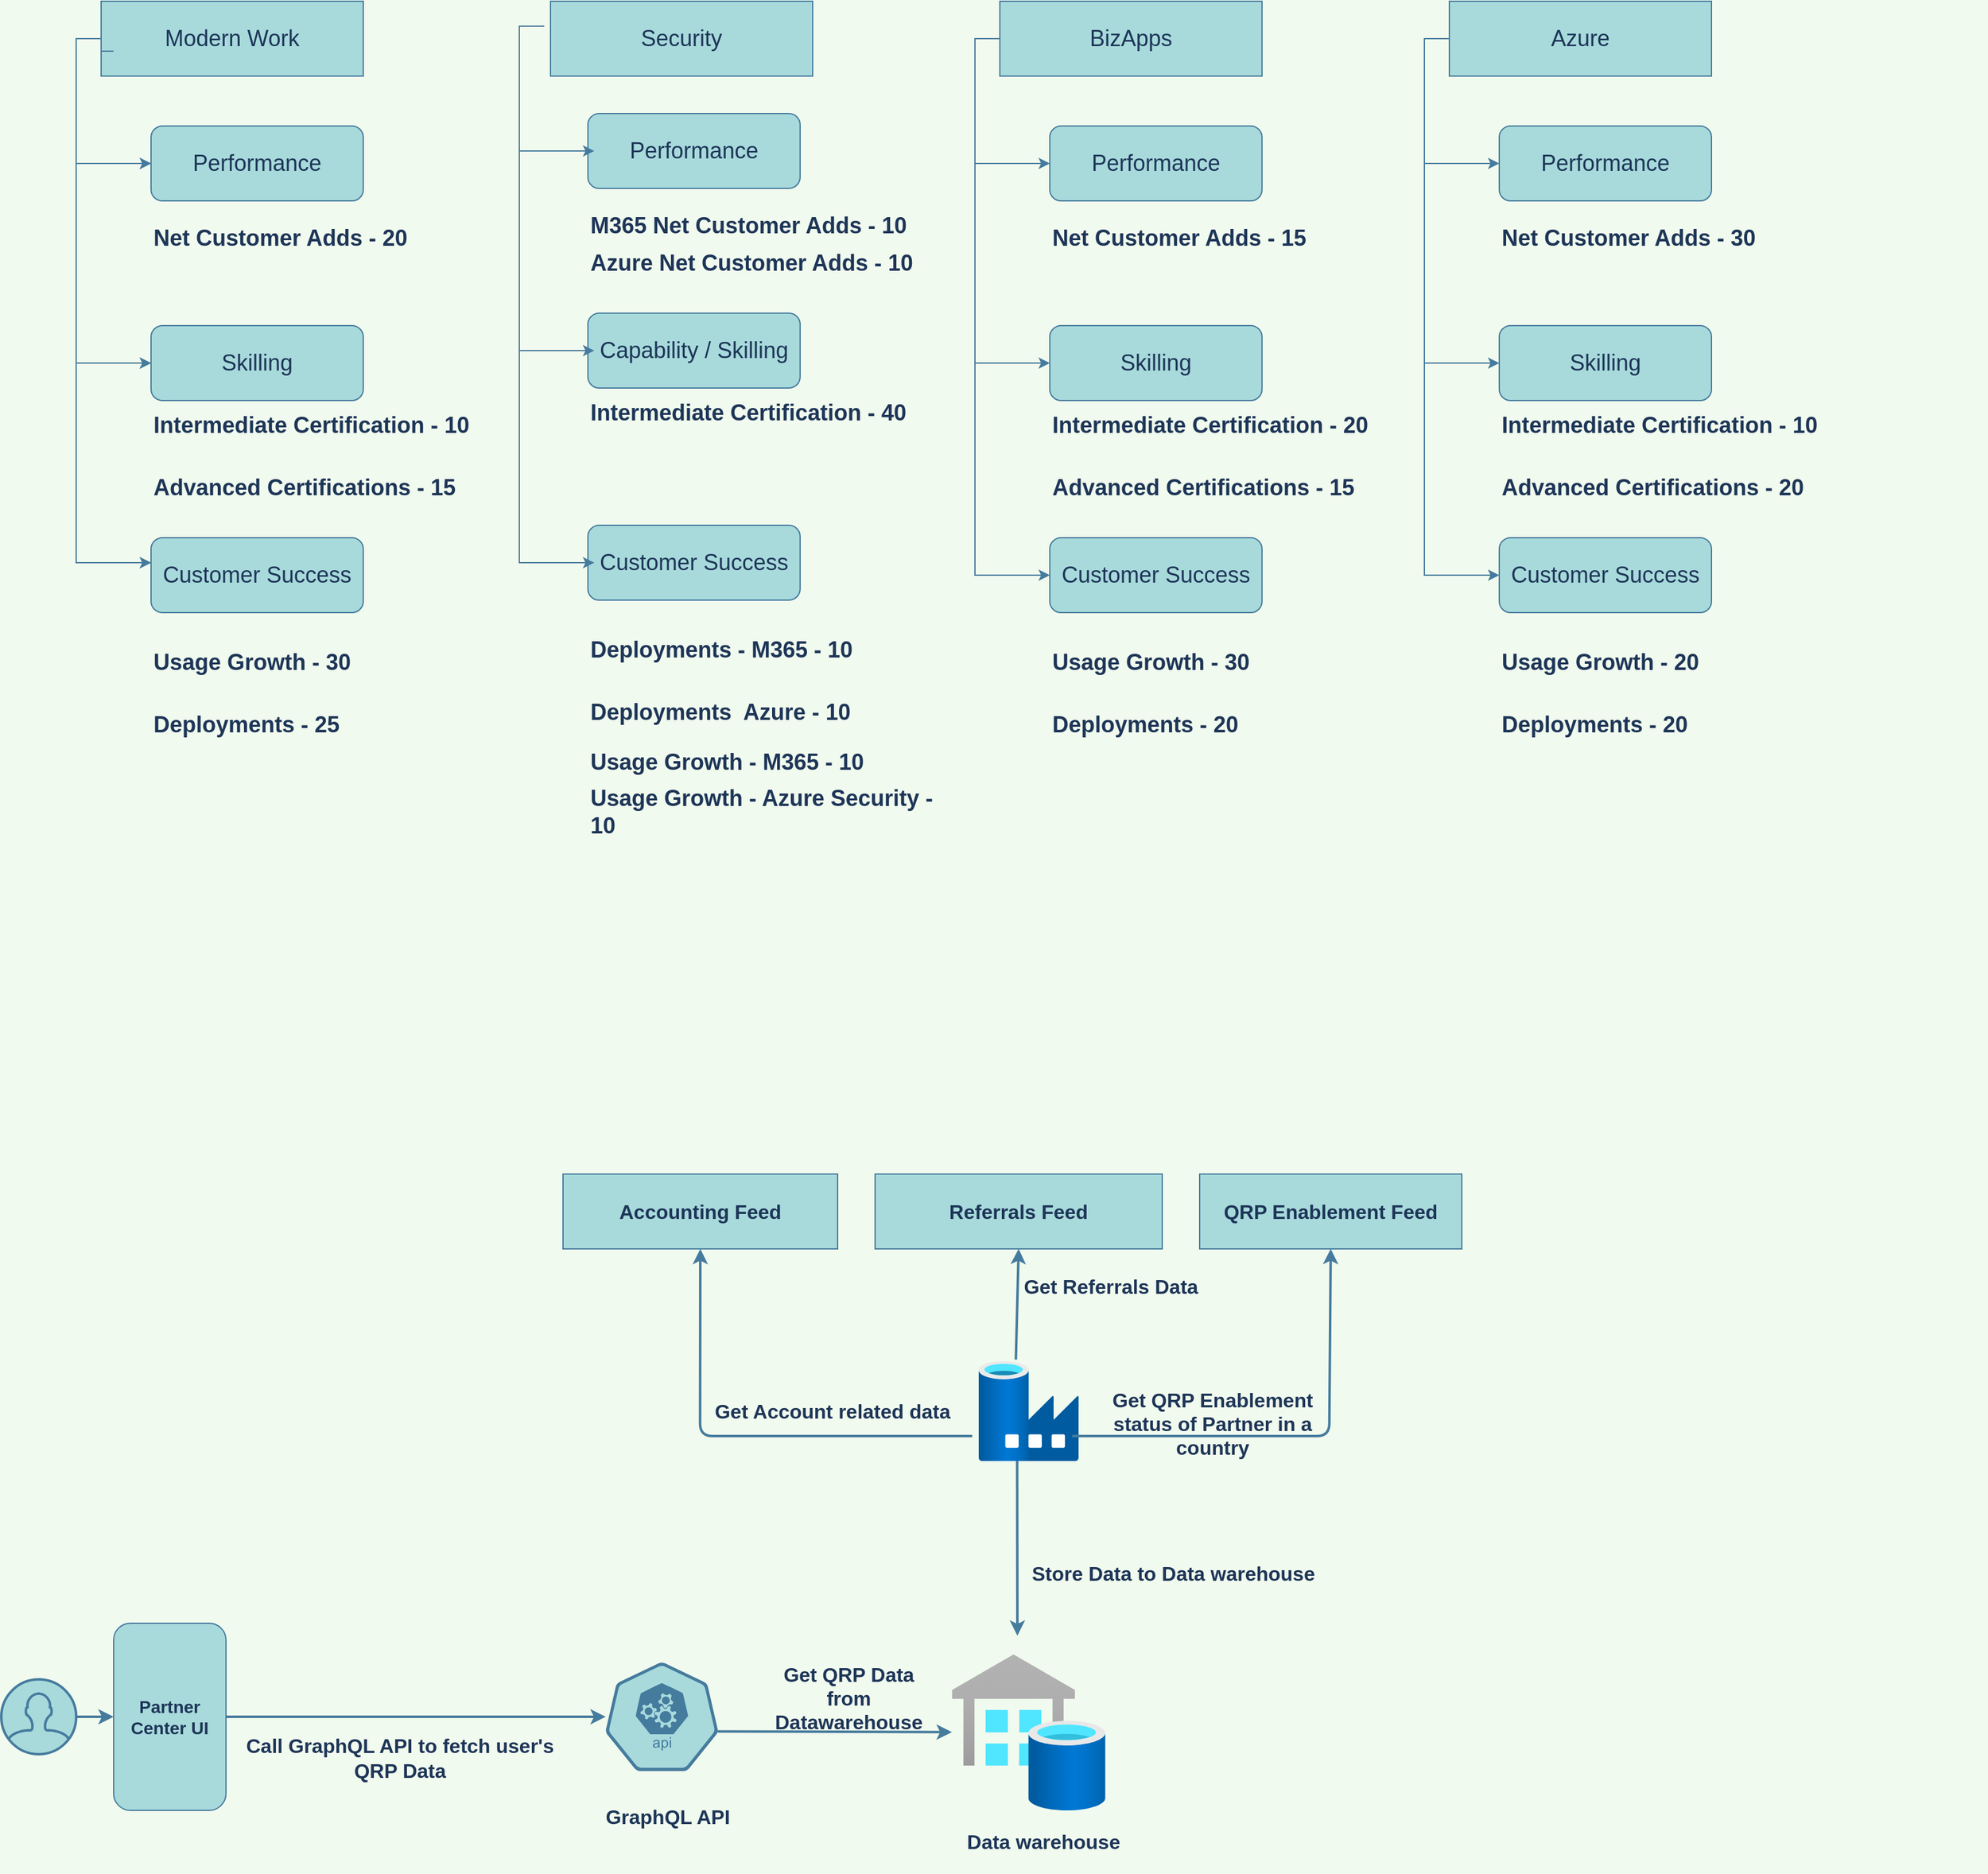 <mxfile version="16.6.6" type="github">
  <diagram id="tQt5TUde7FCO1kAQe6YN" name="Page-1">
    <mxGraphModel dx="1335" dy="729" grid="1" gridSize="10" guides="1" tooltips="1" connect="1" arrows="1" fold="1" page="1" pageScale="1" pageWidth="850" pageHeight="1100" background="#F1FAEE" math="0" shadow="0">
      <root>
        <mxCell id="0" />
        <mxCell id="1" parent="0" />
        <mxCell id="-ekqTFk-XhqVTXpIekPn-8" style="edgeStyle=orthogonalEdgeStyle;rounded=0;orthogonalLoop=1;jettySize=auto;html=1;entryX=0;entryY=0.5;entryDx=0;entryDy=0;exitX=0;exitY=0.5;exitDx=0;exitDy=0;labelBackgroundColor=#F1FAEE;strokeColor=#457B9D;fontColor=#1D3557;" parent="1" source="-ekqTFk-XhqVTXpIekPn-1" target="-ekqTFk-XhqVTXpIekPn-5" edge="1">
          <mxGeometry relative="1" as="geometry">
            <Array as="points">
              <mxPoint x="70" y="120" />
              <mxPoint x="70" y="220" />
            </Array>
          </mxGeometry>
        </mxCell>
        <mxCell id="-ekqTFk-XhqVTXpIekPn-1" value="&lt;font style=&quot;font-size: 18px&quot;&gt;Modern Work&lt;/font&gt;" style="rounded=0;whiteSpace=wrap;html=1;fillColor=#A8DADC;strokeColor=#457B9D;fontColor=#1D3557;" parent="1" vertex="1">
          <mxGeometry x="90" y="90" width="210" height="60" as="geometry" />
        </mxCell>
        <mxCell id="-ekqTFk-XhqVTXpIekPn-2" value="&lt;font style=&quot;font-size: 18px&quot;&gt;Security&lt;/font&gt;" style="rounded=0;whiteSpace=wrap;html=1;fillColor=#A8DADC;strokeColor=#457B9D;fontColor=#1D3557;" parent="1" vertex="1">
          <mxGeometry x="450" y="90" width="210" height="60" as="geometry" />
        </mxCell>
        <mxCell id="-ekqTFk-XhqVTXpIekPn-5" value="Performance" style="rounded=1;whiteSpace=wrap;html=1;fontSize=18;fillColor=#A8DADC;strokeColor=#457B9D;fontColor=#1D3557;" parent="1" vertex="1">
          <mxGeometry x="130" y="190" width="170" height="60" as="geometry" />
        </mxCell>
        <mxCell id="-ekqTFk-XhqVTXpIekPn-6" value="Skilling" style="rounded=1;whiteSpace=wrap;html=1;fontSize=18;fillColor=#A8DADC;strokeColor=#457B9D;fontColor=#1D3557;" parent="1" vertex="1">
          <mxGeometry x="130" y="350" width="170" height="60" as="geometry" />
        </mxCell>
        <mxCell id="-ekqTFk-XhqVTXpIekPn-7" value="Customer Success" style="rounded=1;whiteSpace=wrap;html=1;fontSize=18;fillColor=#A8DADC;strokeColor=#457B9D;fontColor=#1D3557;" parent="1" vertex="1">
          <mxGeometry x="130" y="520" width="170" height="60" as="geometry" />
        </mxCell>
        <mxCell id="-ekqTFk-XhqVTXpIekPn-10" style="edgeStyle=orthogonalEdgeStyle;rounded=0;orthogonalLoop=1;jettySize=auto;html=1;entryX=0;entryY=0.5;entryDx=0;entryDy=0;exitX=0;exitY=0.5;exitDx=0;exitDy=0;labelBackgroundColor=#F1FAEE;strokeColor=#457B9D;fontColor=#1D3557;" parent="1" target="-ekqTFk-XhqVTXpIekPn-6" edge="1">
          <mxGeometry relative="1" as="geometry">
            <mxPoint x="100" y="130" as="sourcePoint" />
            <mxPoint x="140" y="230" as="targetPoint" />
            <Array as="points">
              <mxPoint x="90" y="130" />
              <mxPoint x="90" y="120" />
              <mxPoint x="70" y="120" />
              <mxPoint x="70" y="380" />
            </Array>
          </mxGeometry>
        </mxCell>
        <mxCell id="-ekqTFk-XhqVTXpIekPn-11" style="edgeStyle=orthogonalEdgeStyle;rounded=0;orthogonalLoop=1;jettySize=auto;html=1;exitX=0;exitY=0.5;exitDx=0;exitDy=0;labelBackgroundColor=#F1FAEE;strokeColor=#457B9D;fontColor=#1D3557;" parent="1" edge="1">
          <mxGeometry relative="1" as="geometry">
            <mxPoint x="100" y="130" as="sourcePoint" />
            <mxPoint x="130" y="540" as="targetPoint" />
            <Array as="points">
              <mxPoint x="90" y="130" />
              <mxPoint x="90" y="120" />
              <mxPoint x="70" y="120" />
              <mxPoint x="70" y="540" />
              <mxPoint x="130" y="540" />
            </Array>
          </mxGeometry>
        </mxCell>
        <mxCell id="-ekqTFk-XhqVTXpIekPn-13" value="Net Customer Adds - 20" style="text;html=1;strokeColor=none;fillColor=none;align=left;verticalAlign=middle;whiteSpace=wrap;rounded=0;fontSize=18;fontStyle=1;fontColor=#1D3557;" parent="1" vertex="1">
          <mxGeometry x="130" y="270" width="250" height="20" as="geometry" />
        </mxCell>
        <mxCell id="-ekqTFk-XhqVTXpIekPn-15" value="Intermediate Certification - 10" style="text;html=1;strokeColor=none;fillColor=none;align=left;verticalAlign=middle;whiteSpace=wrap;rounded=0;fontSize=18;fontStyle=1;fontColor=#1D3557;" parent="1" vertex="1">
          <mxGeometry x="130" y="420" width="390" height="20" as="geometry" />
        </mxCell>
        <mxCell id="-ekqTFk-XhqVTXpIekPn-16" value="Advanced Certifications - 15" style="text;html=1;strokeColor=none;fillColor=none;align=left;verticalAlign=middle;whiteSpace=wrap;rounded=0;fontSize=18;fontStyle=1;fontColor=#1D3557;" parent="1" vertex="1">
          <mxGeometry x="130" y="470" width="260" height="20" as="geometry" />
        </mxCell>
        <mxCell id="-ekqTFk-XhqVTXpIekPn-22" value="Usage Growth - 30" style="text;html=1;strokeColor=none;fillColor=none;align=left;verticalAlign=middle;whiteSpace=wrap;rounded=0;fontSize=18;fontStyle=1;fontColor=#1D3557;" parent="1" vertex="1">
          <mxGeometry x="130" y="610" width="280" height="20" as="geometry" />
        </mxCell>
        <mxCell id="-ekqTFk-XhqVTXpIekPn-23" value="Deployments - 25" style="text;html=1;strokeColor=none;fillColor=none;align=left;verticalAlign=middle;whiteSpace=wrap;rounded=0;fontSize=18;fontStyle=1;fontColor=#1D3557;" parent="1" vertex="1">
          <mxGeometry x="130" y="660" width="280" height="20" as="geometry" />
        </mxCell>
        <mxCell id="-ekqTFk-XhqVTXpIekPn-25" value="Performance" style="rounded=1;whiteSpace=wrap;html=1;fontSize=18;fillColor=#A8DADC;strokeColor=#457B9D;fontColor=#1D3557;" parent="1" vertex="1">
          <mxGeometry x="479.94" y="180" width="170" height="60" as="geometry" />
        </mxCell>
        <mxCell id="-ekqTFk-XhqVTXpIekPn-26" value="Capability / Skilling" style="rounded=1;whiteSpace=wrap;html=1;fontSize=18;fillColor=#A8DADC;strokeColor=#457B9D;fontColor=#1D3557;" parent="1" vertex="1">
          <mxGeometry x="479.94" y="340" width="170" height="60" as="geometry" />
        </mxCell>
        <mxCell id="-ekqTFk-XhqVTXpIekPn-27" value="Customer Success" style="rounded=1;whiteSpace=wrap;html=1;fontSize=18;fillColor=#A8DADC;strokeColor=#457B9D;fontColor=#1D3557;" parent="1" vertex="1">
          <mxGeometry x="479.94" y="510" width="170" height="60" as="geometry" />
        </mxCell>
        <mxCell id="-ekqTFk-XhqVTXpIekPn-30" value="M365 Net Customer Adds - 10" style="text;html=1;strokeColor=none;fillColor=none;align=left;verticalAlign=middle;whiteSpace=wrap;rounded=0;fontSize=18;fontStyle=1;fontColor=#1D3557;" parent="1" vertex="1">
          <mxGeometry x="479.94" y="260" width="270.06" height="20" as="geometry" />
        </mxCell>
        <mxCell id="-ekqTFk-XhqVTXpIekPn-31" value="Intermediate Certification - 40" style="text;html=1;strokeColor=none;fillColor=none;align=left;verticalAlign=middle;whiteSpace=wrap;rounded=0;fontSize=18;fontStyle=1;fontColor=#1D3557;" parent="1" vertex="1">
          <mxGeometry x="479.94" y="410" width="390" height="20" as="geometry" />
        </mxCell>
        <mxCell id="-ekqTFk-XhqVTXpIekPn-33" value="Deployments - M365 - 10" style="text;html=1;strokeColor=none;fillColor=none;align=left;verticalAlign=middle;whiteSpace=wrap;rounded=0;fontSize=18;fontStyle=1;fontColor=#1D3557;" parent="1" vertex="1">
          <mxGeometry x="479.94" y="600" width="280" height="20" as="geometry" />
        </mxCell>
        <mxCell id="-ekqTFk-XhqVTXpIekPn-34" value="Deployments&amp;nbsp; Azure - 10" style="text;html=1;strokeColor=none;fillColor=none;align=left;verticalAlign=middle;whiteSpace=wrap;rounded=0;fontSize=18;fontStyle=1;fontColor=#1D3557;" parent="1" vertex="1">
          <mxGeometry x="479.94" y="650" width="280" height="20" as="geometry" />
        </mxCell>
        <mxCell id="-ekqTFk-XhqVTXpIekPn-35" value="Azure Net Customer Adds - 10" style="text;html=1;strokeColor=none;fillColor=none;align=left;verticalAlign=middle;whiteSpace=wrap;rounded=0;fontSize=18;fontStyle=1;fontColor=#1D3557;" parent="1" vertex="1">
          <mxGeometry x="479.94" y="290" width="270.06" height="20" as="geometry" />
        </mxCell>
        <mxCell id="-ekqTFk-XhqVTXpIekPn-36" value="Usage Growth - M365 - 10" style="text;html=1;strokeColor=none;fillColor=none;align=left;verticalAlign=middle;whiteSpace=wrap;rounded=0;fontSize=18;fontStyle=1;fontColor=#1D3557;" parent="1" vertex="1">
          <mxGeometry x="479.94" y="690" width="280" height="20" as="geometry" />
        </mxCell>
        <mxCell id="-ekqTFk-XhqVTXpIekPn-37" value="Usage Growth - Azure Security - 10" style="text;html=1;strokeColor=none;fillColor=none;align=left;verticalAlign=middle;whiteSpace=wrap;rounded=0;fontSize=18;fontStyle=1;fontColor=#1D3557;" parent="1" vertex="1">
          <mxGeometry x="479.94" y="730" width="280" height="20" as="geometry" />
        </mxCell>
        <mxCell id="-ekqTFk-XhqVTXpIekPn-40" value="&lt;font style=&quot;font-size: 18px&quot;&gt;Modern Work&lt;/font&gt;" style="rounded=0;whiteSpace=wrap;html=1;fillColor=#A8DADC;strokeColor=#457B9D;fontColor=#1D3557;" parent="1" vertex="1">
          <mxGeometry x="90" y="90" width="210" height="60" as="geometry" />
        </mxCell>
        <mxCell id="-ekqTFk-XhqVTXpIekPn-41" style="edgeStyle=orthogonalEdgeStyle;rounded=0;orthogonalLoop=1;jettySize=auto;html=1;entryX=0;entryY=0.5;entryDx=0;entryDy=0;exitX=0;exitY=0.5;exitDx=0;exitDy=0;labelBackgroundColor=#F1FAEE;strokeColor=#457B9D;fontColor=#1D3557;" parent="1" source="-ekqTFk-XhqVTXpIekPn-40" edge="1">
          <mxGeometry relative="1" as="geometry">
            <mxPoint x="130" y="220" as="targetPoint" />
            <Array as="points">
              <mxPoint x="70" y="120" />
              <mxPoint x="70" y="220" />
            </Array>
          </mxGeometry>
        </mxCell>
        <mxCell id="-ekqTFk-XhqVTXpIekPn-42" style="edgeStyle=orthogonalEdgeStyle;rounded=0;orthogonalLoop=1;jettySize=auto;html=1;entryX=0;entryY=0.5;entryDx=0;entryDy=0;exitX=0;exitY=0.5;exitDx=0;exitDy=0;labelBackgroundColor=#F1FAEE;strokeColor=#457B9D;fontColor=#1D3557;" parent="1" edge="1">
          <mxGeometry relative="1" as="geometry">
            <mxPoint x="100" y="130" as="sourcePoint" />
            <mxPoint x="130" y="380" as="targetPoint" />
            <Array as="points">
              <mxPoint x="90" y="130" />
              <mxPoint x="90" y="120" />
              <mxPoint x="70" y="120" />
              <mxPoint x="70" y="380" />
            </Array>
          </mxGeometry>
        </mxCell>
        <mxCell id="-ekqTFk-XhqVTXpIekPn-43" style="edgeStyle=orthogonalEdgeStyle;rounded=0;orthogonalLoop=1;jettySize=auto;html=1;exitX=0;exitY=0.5;exitDx=0;exitDy=0;labelBackgroundColor=#F1FAEE;strokeColor=#457B9D;fontColor=#1D3557;" parent="1" edge="1">
          <mxGeometry relative="1" as="geometry">
            <mxPoint x="100" y="130" as="sourcePoint" />
            <mxPoint x="130" y="540" as="targetPoint" />
            <Array as="points">
              <mxPoint x="90" y="130" />
              <mxPoint x="90" y="120" />
              <mxPoint x="70" y="120" />
              <mxPoint x="70" y="540" />
              <mxPoint x="130" y="540" />
            </Array>
          </mxGeometry>
        </mxCell>
        <mxCell id="-ekqTFk-XhqVTXpIekPn-44" value="Performance" style="rounded=1;whiteSpace=wrap;html=1;fontSize=18;fillColor=#A8DADC;strokeColor=#457B9D;fontColor=#1D3557;" parent="1" vertex="1">
          <mxGeometry x="849.94" y="190" width="170" height="60" as="geometry" />
        </mxCell>
        <mxCell id="-ekqTFk-XhqVTXpIekPn-45" value="Skilling" style="rounded=1;whiteSpace=wrap;html=1;fontSize=18;fillColor=#A8DADC;strokeColor=#457B9D;fontColor=#1D3557;" parent="1" vertex="1">
          <mxGeometry x="849.94" y="350" width="170" height="60" as="geometry" />
        </mxCell>
        <mxCell id="-ekqTFk-XhqVTXpIekPn-46" value="Customer Success" style="rounded=1;whiteSpace=wrap;html=1;fontSize=18;fillColor=#A8DADC;strokeColor=#457B9D;fontColor=#1D3557;" parent="1" vertex="1">
          <mxGeometry x="849.94" y="520" width="170" height="60" as="geometry" />
        </mxCell>
        <mxCell id="-ekqTFk-XhqVTXpIekPn-47" value="Net Customer Adds - 15" style="text;html=1;strokeColor=none;fillColor=none;align=left;verticalAlign=middle;whiteSpace=wrap;rounded=0;fontSize=18;fontStyle=1;fontColor=#1D3557;" parent="1" vertex="1">
          <mxGeometry x="849.94" y="270" width="250" height="20" as="geometry" />
        </mxCell>
        <mxCell id="-ekqTFk-XhqVTXpIekPn-48" value="Intermediate Certification - 20" style="text;html=1;strokeColor=none;fillColor=none;align=left;verticalAlign=middle;whiteSpace=wrap;rounded=0;fontSize=18;fontStyle=1;fontColor=#1D3557;" parent="1" vertex="1">
          <mxGeometry x="849.94" y="420" width="390" height="20" as="geometry" />
        </mxCell>
        <mxCell id="-ekqTFk-XhqVTXpIekPn-49" value="Advanced Certifications - 15" style="text;html=1;strokeColor=none;fillColor=none;align=left;verticalAlign=middle;whiteSpace=wrap;rounded=0;fontSize=18;fontStyle=1;fontColor=#1D3557;" parent="1" vertex="1">
          <mxGeometry x="849.94" y="470" width="260" height="20" as="geometry" />
        </mxCell>
        <mxCell id="-ekqTFk-XhqVTXpIekPn-50" value="Usage Growth - 30" style="text;html=1;strokeColor=none;fillColor=none;align=left;verticalAlign=middle;whiteSpace=wrap;rounded=0;fontSize=18;fontStyle=1;fontColor=#1D3557;" parent="1" vertex="1">
          <mxGeometry x="849.94" y="610" width="280" height="20" as="geometry" />
        </mxCell>
        <mxCell id="-ekqTFk-XhqVTXpIekPn-51" value="Deployments - 20" style="text;html=1;strokeColor=none;fillColor=none;align=left;verticalAlign=middle;whiteSpace=wrap;rounded=0;fontSize=18;fontStyle=1;fontColor=#1D3557;" parent="1" vertex="1">
          <mxGeometry x="849.94" y="660" width="280" height="20" as="geometry" />
        </mxCell>
        <mxCell id="-ekqTFk-XhqVTXpIekPn-52" value="&lt;font style=&quot;font-size: 18px&quot;&gt;BizApps&lt;/font&gt;" style="rounded=0;whiteSpace=wrap;html=1;fillColor=#A8DADC;strokeColor=#457B9D;fontColor=#1D3557;" parent="1" vertex="1">
          <mxGeometry x="809.94" y="90" width="210" height="60" as="geometry" />
        </mxCell>
        <mxCell id="-ekqTFk-XhqVTXpIekPn-56" value="Performance" style="rounded=1;whiteSpace=wrap;html=1;fontSize=18;fillColor=#A8DADC;strokeColor=#457B9D;fontColor=#1D3557;" parent="1" vertex="1">
          <mxGeometry x="1210" y="190" width="170" height="60" as="geometry" />
        </mxCell>
        <mxCell id="-ekqTFk-XhqVTXpIekPn-57" value="Skilling" style="rounded=1;whiteSpace=wrap;html=1;fontSize=18;fillColor=#A8DADC;strokeColor=#457B9D;fontColor=#1D3557;" parent="1" vertex="1">
          <mxGeometry x="1210" y="350" width="170" height="60" as="geometry" />
        </mxCell>
        <mxCell id="-ekqTFk-XhqVTXpIekPn-58" value="Customer Success" style="rounded=1;whiteSpace=wrap;html=1;fontSize=18;fillColor=#A8DADC;strokeColor=#457B9D;fontColor=#1D3557;" parent="1" vertex="1">
          <mxGeometry x="1210" y="520" width="170" height="60" as="geometry" />
        </mxCell>
        <mxCell id="-ekqTFk-XhqVTXpIekPn-59" value="Net Customer Adds - 30" style="text;html=1;strokeColor=none;fillColor=none;align=left;verticalAlign=middle;whiteSpace=wrap;rounded=0;fontSize=18;fontStyle=1;fontColor=#1D3557;" parent="1" vertex="1">
          <mxGeometry x="1210" y="270" width="250" height="20" as="geometry" />
        </mxCell>
        <mxCell id="-ekqTFk-XhqVTXpIekPn-60" value="Intermediate Certification - 10" style="text;html=1;strokeColor=none;fillColor=none;align=left;verticalAlign=middle;whiteSpace=wrap;rounded=0;fontSize=18;fontStyle=1;fontColor=#1D3557;" parent="1" vertex="1">
          <mxGeometry x="1210" y="420" width="390" height="20" as="geometry" />
        </mxCell>
        <mxCell id="-ekqTFk-XhqVTXpIekPn-61" value="Advanced Certifications - 20" style="text;html=1;strokeColor=none;fillColor=none;align=left;verticalAlign=middle;whiteSpace=wrap;rounded=0;fontSize=18;fontStyle=1;fontColor=#1D3557;" parent="1" vertex="1">
          <mxGeometry x="1210" y="470" width="260" height="20" as="geometry" />
        </mxCell>
        <mxCell id="-ekqTFk-XhqVTXpIekPn-62" value="Usage Growth - 20" style="text;html=1;strokeColor=none;fillColor=none;align=left;verticalAlign=middle;whiteSpace=wrap;rounded=0;fontSize=18;fontStyle=1;fontColor=#1D3557;" parent="1" vertex="1">
          <mxGeometry x="1210" y="610" width="280" height="20" as="geometry" />
        </mxCell>
        <mxCell id="-ekqTFk-XhqVTXpIekPn-63" value="Deployments - 20" style="text;html=1;strokeColor=none;fillColor=none;align=left;verticalAlign=middle;whiteSpace=wrap;rounded=0;fontSize=18;fontStyle=1;fontColor=#1D3557;" parent="1" vertex="1">
          <mxGeometry x="1210" y="660" width="280" height="20" as="geometry" />
        </mxCell>
        <mxCell id="-ekqTFk-XhqVTXpIekPn-64" value="&lt;font style=&quot;font-size: 18px&quot;&gt;Azure&lt;/font&gt;" style="rounded=0;whiteSpace=wrap;html=1;fillColor=#A8DADC;strokeColor=#457B9D;fontColor=#1D3557;" parent="1" vertex="1">
          <mxGeometry x="1170" y="90" width="210" height="60" as="geometry" />
        </mxCell>
        <mxCell id="-ekqTFk-XhqVTXpIekPn-65" style="edgeStyle=orthogonalEdgeStyle;rounded=0;orthogonalLoop=1;jettySize=auto;html=1;entryX=0;entryY=0.5;entryDx=0;entryDy=0;exitX=0;exitY=0.5;exitDx=0;exitDy=0;labelBackgroundColor=#F1FAEE;strokeColor=#457B9D;fontColor=#1D3557;" parent="1" source="-ekqTFk-XhqVTXpIekPn-64" edge="1">
          <mxGeometry relative="1" as="geometry">
            <mxPoint x="1210" y="220" as="targetPoint" />
            <Array as="points">
              <mxPoint x="1150" y="120" />
              <mxPoint x="1150" y="220" />
            </Array>
          </mxGeometry>
        </mxCell>
        <mxCell id="-ekqTFk-XhqVTXpIekPn-69" style="edgeStyle=orthogonalEdgeStyle;rounded=0;orthogonalLoop=1;jettySize=auto;html=1;entryX=0;entryY=0.5;entryDx=0;entryDy=0;exitX=0;exitY=0.5;exitDx=0;exitDy=0;labelBackgroundColor=#F1FAEE;strokeColor=#457B9D;fontColor=#1D3557;" parent="1" target="-ekqTFk-XhqVTXpIekPn-57" edge="1">
          <mxGeometry relative="1" as="geometry">
            <mxPoint x="1210" y="220.0" as="targetPoint" />
            <Array as="points">
              <mxPoint x="1150" y="120" />
              <mxPoint x="1150" y="380" />
            </Array>
            <mxPoint x="1170" y="120.0" as="sourcePoint" />
          </mxGeometry>
        </mxCell>
        <mxCell id="-ekqTFk-XhqVTXpIekPn-70" style="edgeStyle=orthogonalEdgeStyle;rounded=0;orthogonalLoop=1;jettySize=auto;html=1;entryX=0;entryY=0.5;entryDx=0;entryDy=0;exitX=0;exitY=0.5;exitDx=0;exitDy=0;labelBackgroundColor=#F1FAEE;strokeColor=#457B9D;fontColor=#1D3557;" parent="1" target="-ekqTFk-XhqVTXpIekPn-58" edge="1">
          <mxGeometry relative="1" as="geometry">
            <mxPoint x="1210" y="380" as="targetPoint" />
            <Array as="points">
              <mxPoint x="1150" y="120" />
              <mxPoint x="1150" y="550" />
            </Array>
            <mxPoint x="1170" y="120.0" as="sourcePoint" />
          </mxGeometry>
        </mxCell>
        <mxCell id="-ekqTFk-XhqVTXpIekPn-71" style="edgeStyle=orthogonalEdgeStyle;rounded=0;orthogonalLoop=1;jettySize=auto;html=1;entryX=0;entryY=0.5;entryDx=0;entryDy=0;exitX=0;exitY=0.5;exitDx=0;exitDy=0;labelBackgroundColor=#F1FAEE;strokeColor=#457B9D;fontColor=#1D3557;" parent="1" edge="1">
          <mxGeometry relative="1" as="geometry">
            <mxPoint x="850" y="220.0" as="targetPoint" />
            <Array as="points">
              <mxPoint x="790" y="120" />
              <mxPoint x="790" y="220" />
            </Array>
            <mxPoint x="810" y="120.0" as="sourcePoint" />
          </mxGeometry>
        </mxCell>
        <mxCell id="-ekqTFk-XhqVTXpIekPn-72" style="edgeStyle=orthogonalEdgeStyle;rounded=0;orthogonalLoop=1;jettySize=auto;html=1;entryX=0;entryY=0.5;entryDx=0;entryDy=0;exitX=0;exitY=0.5;exitDx=0;exitDy=0;labelBackgroundColor=#F1FAEE;strokeColor=#457B9D;fontColor=#1D3557;" parent="1" edge="1">
          <mxGeometry relative="1" as="geometry">
            <mxPoint x="850" y="380" as="targetPoint" />
            <Array as="points">
              <mxPoint x="790" y="120" />
              <mxPoint x="790" y="380" />
            </Array>
            <mxPoint x="810" y="120.0" as="sourcePoint" />
          </mxGeometry>
        </mxCell>
        <mxCell id="-ekqTFk-XhqVTXpIekPn-73" style="edgeStyle=orthogonalEdgeStyle;rounded=0;orthogonalLoop=1;jettySize=auto;html=1;entryX=0;entryY=0.5;entryDx=0;entryDy=0;exitX=0;exitY=0.5;exitDx=0;exitDy=0;labelBackgroundColor=#F1FAEE;strokeColor=#457B9D;fontColor=#1D3557;" parent="1" edge="1">
          <mxGeometry relative="1" as="geometry">
            <mxPoint x="850" y="550" as="targetPoint" />
            <Array as="points">
              <mxPoint x="790" y="120" />
              <mxPoint x="790" y="550" />
            </Array>
            <mxPoint x="810" y="120.0" as="sourcePoint" />
          </mxGeometry>
        </mxCell>
        <mxCell id="-ekqTFk-XhqVTXpIekPn-75" style="edgeStyle=orthogonalEdgeStyle;rounded=0;orthogonalLoop=1;jettySize=auto;html=1;entryX=0;entryY=0.5;entryDx=0;entryDy=0;exitX=0;exitY=0.5;exitDx=0;exitDy=0;labelBackgroundColor=#F1FAEE;strokeColor=#457B9D;fontColor=#1D3557;" parent="1" edge="1">
          <mxGeometry relative="1" as="geometry">
            <mxPoint x="485" y="210.0" as="targetPoint" />
            <Array as="points">
              <mxPoint x="425" y="110" />
              <mxPoint x="425" y="210" />
            </Array>
            <mxPoint x="445" y="110.0" as="sourcePoint" />
          </mxGeometry>
        </mxCell>
        <mxCell id="-ekqTFk-XhqVTXpIekPn-76" style="edgeStyle=orthogonalEdgeStyle;rounded=0;orthogonalLoop=1;jettySize=auto;html=1;entryX=0;entryY=0.5;entryDx=0;entryDy=0;exitX=0;exitY=0.5;exitDx=0;exitDy=0;labelBackgroundColor=#F1FAEE;strokeColor=#457B9D;fontColor=#1D3557;" parent="1" edge="1">
          <mxGeometry relative="1" as="geometry">
            <mxPoint x="485" y="370" as="targetPoint" />
            <Array as="points">
              <mxPoint x="425" y="110" />
              <mxPoint x="425" y="370" />
            </Array>
            <mxPoint x="445" y="110.0" as="sourcePoint" />
          </mxGeometry>
        </mxCell>
        <mxCell id="-ekqTFk-XhqVTXpIekPn-77" style="edgeStyle=orthogonalEdgeStyle;rounded=0;orthogonalLoop=1;jettySize=auto;html=1;entryX=0;entryY=0.5;entryDx=0;entryDy=0;exitX=0;exitY=0.5;exitDx=0;exitDy=0;labelBackgroundColor=#F1FAEE;strokeColor=#457B9D;fontColor=#1D3557;" parent="1" edge="1">
          <mxGeometry relative="1" as="geometry">
            <mxPoint x="485" y="540" as="targetPoint" />
            <Array as="points">
              <mxPoint x="425" y="110" />
              <mxPoint x="425" y="540" />
            </Array>
            <mxPoint x="445" y="110.0" as="sourcePoint" />
          </mxGeometry>
        </mxCell>
        <mxCell id="3RtN0uBFjR7non3mL4cn-2" value="" style="html=1;verticalLabelPosition=bottom;align=center;labelBackgroundColor=#F1FAEE;verticalAlign=top;strokeWidth=2;strokeColor=#457B9D;shadow=0;dashed=0;shape=mxgraph.ios7.icons.user;fillColor=#A8DADC;fontColor=#1D3557;" vertex="1" parent="1">
          <mxGeometry x="10.03" y="1435" width="60" height="60" as="geometry" />
        </mxCell>
        <mxCell id="3RtN0uBFjR7non3mL4cn-4" value="&lt;font style=&quot;font-size: 14px&quot;&gt;&lt;b&gt;Partner Center UI&lt;/b&gt;&lt;/font&gt;" style="rounded=1;whiteSpace=wrap;html=1;fillColor=#A8DADC;strokeColor=#457B9D;fontColor=#1D3557;" vertex="1" parent="1">
          <mxGeometry x="100.03" y="1390" width="90" height="150" as="geometry" />
        </mxCell>
        <mxCell id="3RtN0uBFjR7non3mL4cn-20" value="" style="edgeStyle=orthogonalEdgeStyle;rounded=0;orthogonalLoop=1;jettySize=auto;html=1;shadow=0;fontSize=14;strokeWidth=2;exitX=1;exitY=0.5;exitDx=0;exitDy=0;labelBackgroundColor=#F1FAEE;strokeColor=#457B9D;fontColor=#1D3557;" edge="1" parent="1" source="3RtN0uBFjR7non3mL4cn-4" target="3RtN0uBFjR7non3mL4cn-7">
          <mxGeometry relative="1" as="geometry">
            <mxPoint x="320.03" y="1660" as="targetPoint" />
          </mxGeometry>
        </mxCell>
        <mxCell id="3RtN0uBFjR7non3mL4cn-7" value="" style="sketch=0;html=1;dashed=0;whitespace=wrap;fillColor=#A8DADC;strokeColor=#457B9D;points=[[0.005,0.63,0],[0.1,0.2,0],[0.9,0.2,0],[0.5,0,0],[0.995,0.63,0],[0.72,0.99,0],[0.5,1,0],[0.28,0.99,0]];shape=mxgraph.kubernetes.icon;prIcon=api;fontColor=#1D3557;" vertex="1" parent="1">
          <mxGeometry x="494.2" y="1420" width="90" height="90" as="geometry" />
        </mxCell>
        <mxCell id="3RtN0uBFjR7non3mL4cn-8" value="&lt;font style=&quot;font-size: 16px;&quot;&gt;&lt;span style=&quot;font-size: 16px;&quot;&gt;GraphQL API&lt;/span&gt;&lt;/font&gt;" style="text;html=1;strokeColor=none;fillColor=none;align=center;verticalAlign=middle;whiteSpace=wrap;rounded=0;fontColor=#1D3557;fontSize=16;fontStyle=1" vertex="1" parent="1">
          <mxGeometry x="489.2" y="1530" width="110" height="30" as="geometry" />
        </mxCell>
        <mxCell id="3RtN0uBFjR7non3mL4cn-9" value="" style="aspect=fixed;html=1;points=[];align=center;image;fontSize=12;image=img/lib/azure2/integration/SQL_Data_Warehouses.svg;labelBackgroundColor=#F1FAEE;fillColor=#A8DADC;strokeColor=#457B9D;fontColor=#1D3557;" vertex="1" parent="1">
          <mxGeometry x="771.48" y="1415" width="123.07" height="125" as="geometry" />
        </mxCell>
        <mxCell id="3RtN0uBFjR7non3mL4cn-10" value="" style="aspect=fixed;html=1;points=[];align=center;image;fontSize=12;image=img/lib/azure2/databases/Data_Factory.svg;labelBackgroundColor=#F1FAEE;fillColor=#A8DADC;strokeColor=#457B9D;fontColor=#1D3557;" vertex="1" parent="1">
          <mxGeometry x="793" y="1180" width="80" height="80" as="geometry" />
        </mxCell>
        <mxCell id="3RtN0uBFjR7non3mL4cn-11" value="&lt;font style=&quot;font-size: 16px;&quot;&gt;Accounting Feed&lt;/font&gt;" style="rounded=0;whiteSpace=wrap;html=1;fontStyle=1;fillColor=#A8DADC;strokeColor=#457B9D;fontColor=#1D3557;fontSize=16;" vertex="1" parent="1">
          <mxGeometry x="460" y="1030" width="220" height="60" as="geometry" />
        </mxCell>
        <mxCell id="3RtN0uBFjR7non3mL4cn-13" value="&lt;font style=&quot;font-size: 16px;&quot;&gt;Referrals Feed&lt;/font&gt;" style="rounded=0;whiteSpace=wrap;html=1;fontStyle=1;fillColor=#A8DADC;strokeColor=#457B9D;fontColor=#1D3557;fontSize=16;" vertex="1" parent="1">
          <mxGeometry x="710" y="1030" width="230" height="60" as="geometry" />
        </mxCell>
        <mxCell id="3RtN0uBFjR7non3mL4cn-14" value="&lt;font style=&quot;font-size: 16px;&quot;&gt;QRP Enablement Feed&lt;/font&gt;" style="rounded=0;whiteSpace=wrap;html=1;fontStyle=1;fillColor=#A8DADC;strokeColor=#457B9D;fontColor=#1D3557;fontSize=16;" vertex="1" parent="1">
          <mxGeometry x="970" y="1030" width="210" height="60" as="geometry" />
        </mxCell>
        <mxCell id="3RtN0uBFjR7non3mL4cn-16" value="" style="endArrow=classic;html=1;rounded=0;exitX=0;exitY=0.5;exitDx=0;exitDy=0;shadow=0;strokeWidth=2;labelBackgroundColor=#F1FAEE;strokeColor=none;fontColor=#1D3557;startArrow=classic;startFill=0;" edge="1" parent="1">
          <mxGeometry width="50" height="50" relative="1" as="geometry">
            <mxPoint x="979.97" y="1580" as="sourcePoint" />
            <mxPoint x="774.03" y="1490" as="targetPoint" />
            <Array as="points">
              <mxPoint x="770.03" y="1580" />
            </Array>
          </mxGeometry>
        </mxCell>
        <mxCell id="3RtN0uBFjR7non3mL4cn-23" value="&lt;font style=&quot;font-size: 16px;&quot;&gt;&lt;span style=&quot;font-size: 16px;&quot;&gt;Data warehouse&lt;/span&gt;&lt;/font&gt;" style="text;html=1;strokeColor=none;fillColor=none;align=center;verticalAlign=middle;whiteSpace=wrap;rounded=0;fontColor=#1D3557;fontSize=16;fontStyle=1" vertex="1" parent="1">
          <mxGeometry x="770" y="1540" width="150" height="50" as="geometry" />
        </mxCell>
        <mxCell id="3RtN0uBFjR7non3mL4cn-24" value="" style="endArrow=classic;html=1;rounded=0;shadow=0;fontSize=14;strokeWidth=2;entryX=0;entryY=0.5;entryDx=0;entryDy=0;labelBackgroundColor=#F1FAEE;strokeColor=#457B9D;fontColor=#1D3557;" edge="1" parent="1" source="3RtN0uBFjR7non3mL4cn-2" target="3RtN0uBFjR7non3mL4cn-4">
          <mxGeometry width="50" height="50" relative="1" as="geometry">
            <mxPoint x="460.03" y="1600" as="sourcePoint" />
            <mxPoint x="510.03" y="1550" as="targetPoint" />
          </mxGeometry>
        </mxCell>
        <mxCell id="3RtN0uBFjR7non3mL4cn-25" value="Get QRP Enablement status of Partner in a country" style="text;html=1;strokeColor=none;fillColor=none;align=center;verticalAlign=middle;whiteSpace=wrap;rounded=0;fontSize=16;fontColor=#1D3557;fontStyle=1" vertex="1" parent="1">
          <mxGeometry x="882.54" y="1200" width="194.8" height="60" as="geometry" />
        </mxCell>
        <mxCell id="3RtN0uBFjR7non3mL4cn-26" value="Get Referrals Data" style="text;html=1;strokeColor=none;fillColor=none;align=center;verticalAlign=middle;whiteSpace=wrap;rounded=0;fontSize=16;fontColor=#1D3557;fontStyle=1" vertex="1" parent="1">
          <mxGeometry x="828" y="1100" width="142" height="40" as="geometry" />
        </mxCell>
        <mxCell id="3RtN0uBFjR7non3mL4cn-28" value="Get Account related data" style="text;html=1;strokeColor=none;fillColor=none;align=center;verticalAlign=middle;whiteSpace=wrap;rounded=0;fontSize=16;fontColor=#1D3557;fontStyle=1" vertex="1" parent="1">
          <mxGeometry x="580" y="1200" width="192" height="40" as="geometry" />
        </mxCell>
        <mxCell id="3RtN0uBFjR7non3mL4cn-29" value="&lt;span style=&quot;font-size: 16px;&quot;&gt;&lt;font style=&quot;font-size: 16px&quot;&gt;Store Data to Data warehouse&lt;/font&gt;&lt;/span&gt;" style="text;html=1;strokeColor=none;fillColor=none;align=center;verticalAlign=middle;whiteSpace=wrap;rounded=0;fontSize=16;fontColor=#1D3557;fontStyle=1" vertex="1" parent="1">
          <mxGeometry x="821.34" y="1330" width="256" height="40" as="geometry" />
        </mxCell>
        <mxCell id="3RtN0uBFjR7non3mL4cn-32" value="Get QRP Data from Datawarehouse" style="text;html=1;strokeColor=none;fillColor=none;align=center;verticalAlign=middle;whiteSpace=wrap;rounded=0;fontSize=16;fontColor=#1D3557;fontStyle=1" vertex="1" parent="1">
          <mxGeometry x="617.94" y="1430" width="142" height="40" as="geometry" />
        </mxCell>
        <mxCell id="3RtN0uBFjR7non3mL4cn-33" value="&lt;span style=&quot;font-size: 16px;&quot;&gt;&lt;font style=&quot;font-size: 16px&quot;&gt;Call GraphQL API to fetch user&#39;s QRP Data&lt;/font&gt;&lt;/span&gt;" style="text;html=1;strokeColor=none;fillColor=none;align=center;verticalAlign=middle;whiteSpace=wrap;rounded=0;fontSize=16;fontColor=#1D3557;fontStyle=1" vertex="1" parent="1">
          <mxGeometry x="189.03" y="1460" width="280.97" height="75" as="geometry" />
        </mxCell>
        <mxCell id="3RtN0uBFjR7non3mL4cn-35" value="" style="endArrow=classic;html=1;rounded=1;sketch=0;fontColor=#1D3557;strokeColor=#457B9D;fillColor=#A8DADC;curved=0;entryX=0.5;entryY=1;entryDx=0;entryDy=0;fontStyle=0;strokeWidth=2;" edge="1" parent="1" target="3RtN0uBFjR7non3mL4cn-14">
          <mxGeometry width="50" height="50" relative="1" as="geometry">
            <mxPoint x="867.8" y="1240" as="sourcePoint" />
            <mxPoint x="1147.8" y="1360" as="targetPoint" />
            <Array as="points">
              <mxPoint x="1073.8" y="1240" />
            </Array>
          </mxGeometry>
        </mxCell>
        <mxCell id="3RtN0uBFjR7non3mL4cn-36" value="" style="endArrow=classic;html=1;rounded=1;sketch=0;fontColor=#1D3557;strokeColor=#457B9D;fillColor=#A8DADC;curved=0;entryX=0.5;entryY=1;entryDx=0;entryDy=0;fontStyle=0;strokeWidth=2;" edge="1" parent="1" target="3RtN0uBFjR7non3mL4cn-11">
          <mxGeometry width="50" height="50" relative="1" as="geometry">
            <mxPoint x="787.8" y="1240" as="sourcePoint" />
            <mxPoint x="1027.8" y="1100.0" as="targetPoint" />
            <Array as="points">
              <mxPoint x="569.8" y="1240" />
            </Array>
          </mxGeometry>
        </mxCell>
        <mxCell id="3RtN0uBFjR7non3mL4cn-37" value="" style="endArrow=classic;html=1;rounded=1;sketch=0;fontColor=#1D3557;strokeColor=#457B9D;fillColor=#A8DADC;curved=0;exitX=0.372;exitY=-0.016;exitDx=0;exitDy=0;exitPerimeter=0;entryX=0.5;entryY=1;entryDx=0;entryDy=0;fontStyle=0;strokeWidth=2;" edge="1" parent="1" source="3RtN0uBFjR7non3mL4cn-10" target="3RtN0uBFjR7non3mL4cn-13">
          <mxGeometry width="50" height="50" relative="1" as="geometry">
            <mxPoint x="797.8" y="1250.0" as="sourcePoint" />
            <mxPoint x="820.8" y="1090" as="targetPoint" />
            <Array as="points" />
          </mxGeometry>
        </mxCell>
        <mxCell id="3RtN0uBFjR7non3mL4cn-40" value="" style="endArrow=classic;html=1;rounded=1;sketch=0;fontColor=#1D3557;strokeColor=#457B9D;fillColor=#A8DADC;curved=0;exitX=0.995;exitY=0.63;exitDx=0;exitDy=0;exitPerimeter=0;fontStyle=0;strokeWidth=2;" edge="1" parent="1" source="3RtN0uBFjR7non3mL4cn-7" target="3RtN0uBFjR7non3mL4cn-9">
          <mxGeometry width="50" height="50" relative="1" as="geometry">
            <mxPoint x="430" y="1450" as="sourcePoint" />
            <mxPoint x="480" y="1400" as="targetPoint" />
          </mxGeometry>
        </mxCell>
        <mxCell id="3RtN0uBFjR7non3mL4cn-42" value="" style="endArrow=classic;html=1;rounded=1;sketch=0;fontSize=16;fontColor=#1D3557;strokeColor=#457B9D;strokeWidth=2;fillColor=#A8DADC;curved=0;exitX=0.385;exitY=0.998;exitDx=0;exitDy=0;exitPerimeter=0;fontStyle=0" edge="1" parent="1" source="3RtN0uBFjR7non3mL4cn-10">
          <mxGeometry width="50" height="50" relative="1" as="geometry">
            <mxPoint x="430" y="1430" as="sourcePoint" />
            <mxPoint x="824" y="1400" as="targetPoint" />
          </mxGeometry>
        </mxCell>
      </root>
    </mxGraphModel>
  </diagram>
</mxfile>
